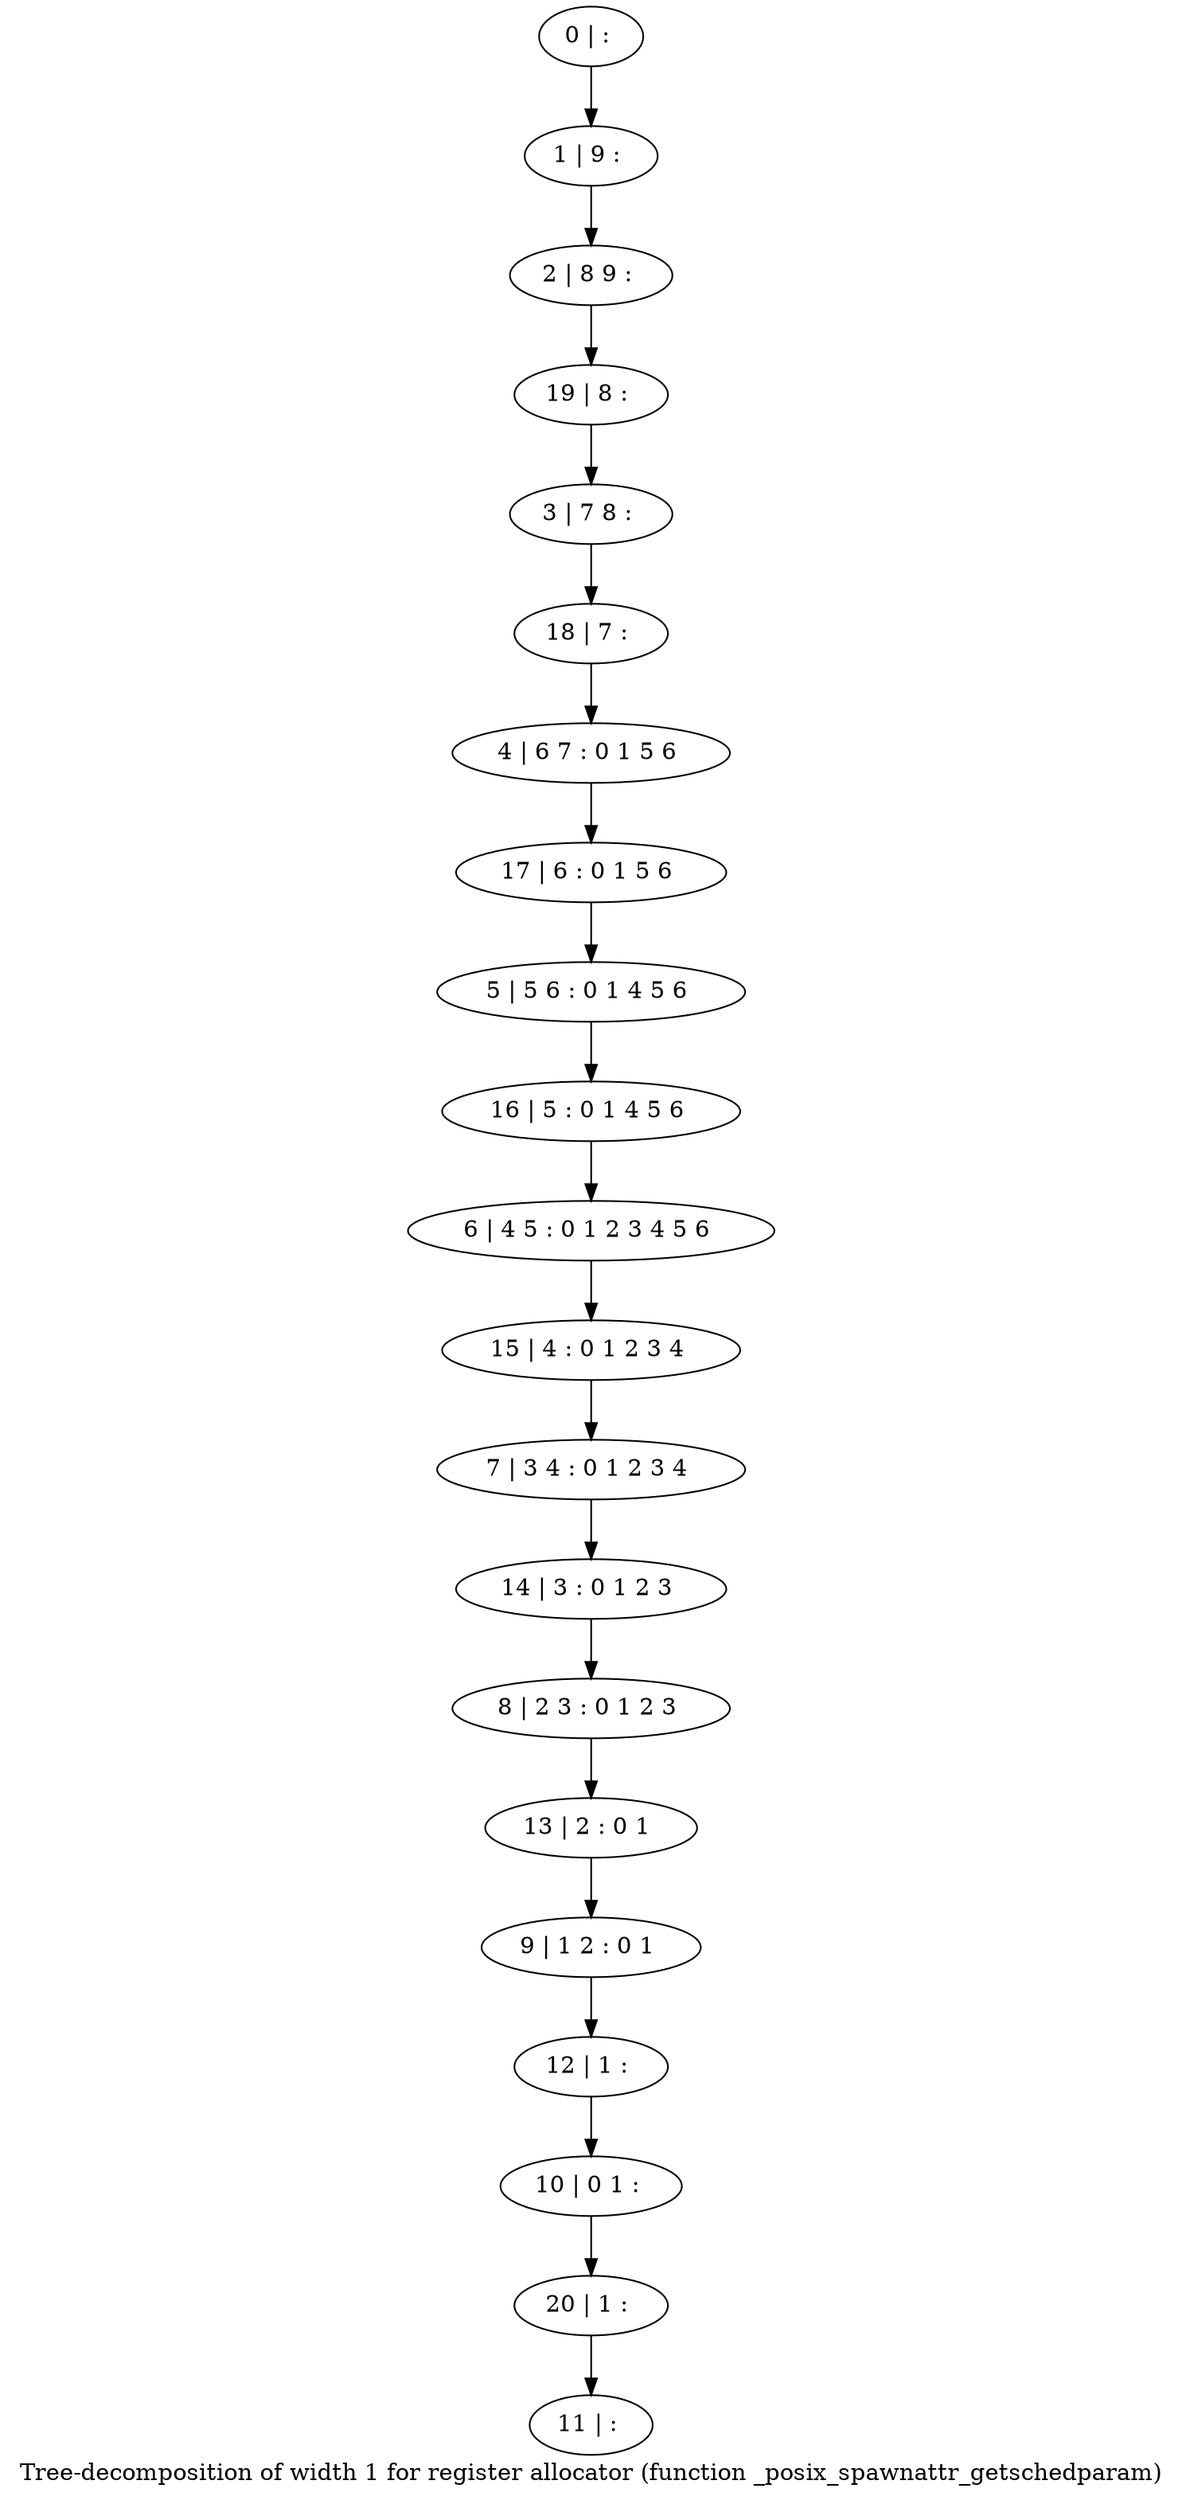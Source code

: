 digraph G {
graph [label="Tree-decomposition of width 1 for register allocator (function _posix_spawnattr_getschedparam)"]
0[label="0 | : "];
1[label="1 | 9 : "];
2[label="2 | 8 9 : "];
3[label="3 | 7 8 : "];
4[label="4 | 6 7 : 0 1 5 6 "];
5[label="5 | 5 6 : 0 1 4 5 6 "];
6[label="6 | 4 5 : 0 1 2 3 4 5 6 "];
7[label="7 | 3 4 : 0 1 2 3 4 "];
8[label="8 | 2 3 : 0 1 2 3 "];
9[label="9 | 1 2 : 0 1 "];
10[label="10 | 0 1 : "];
11[label="11 | : "];
12[label="12 | 1 : "];
13[label="13 | 2 : 0 1 "];
14[label="14 | 3 : 0 1 2 3 "];
15[label="15 | 4 : 0 1 2 3 4 "];
16[label="16 | 5 : 0 1 4 5 6 "];
17[label="17 | 6 : 0 1 5 6 "];
18[label="18 | 7 : "];
19[label="19 | 8 : "];
20[label="20 | 1 : "];
0->1 ;
1->2 ;
12->10 ;
9->12 ;
13->9 ;
8->13 ;
14->8 ;
7->14 ;
15->7 ;
6->15 ;
16->6 ;
5->16 ;
17->5 ;
4->17 ;
18->4 ;
3->18 ;
19->3 ;
2->19 ;
20->11 ;
10->20 ;
}
